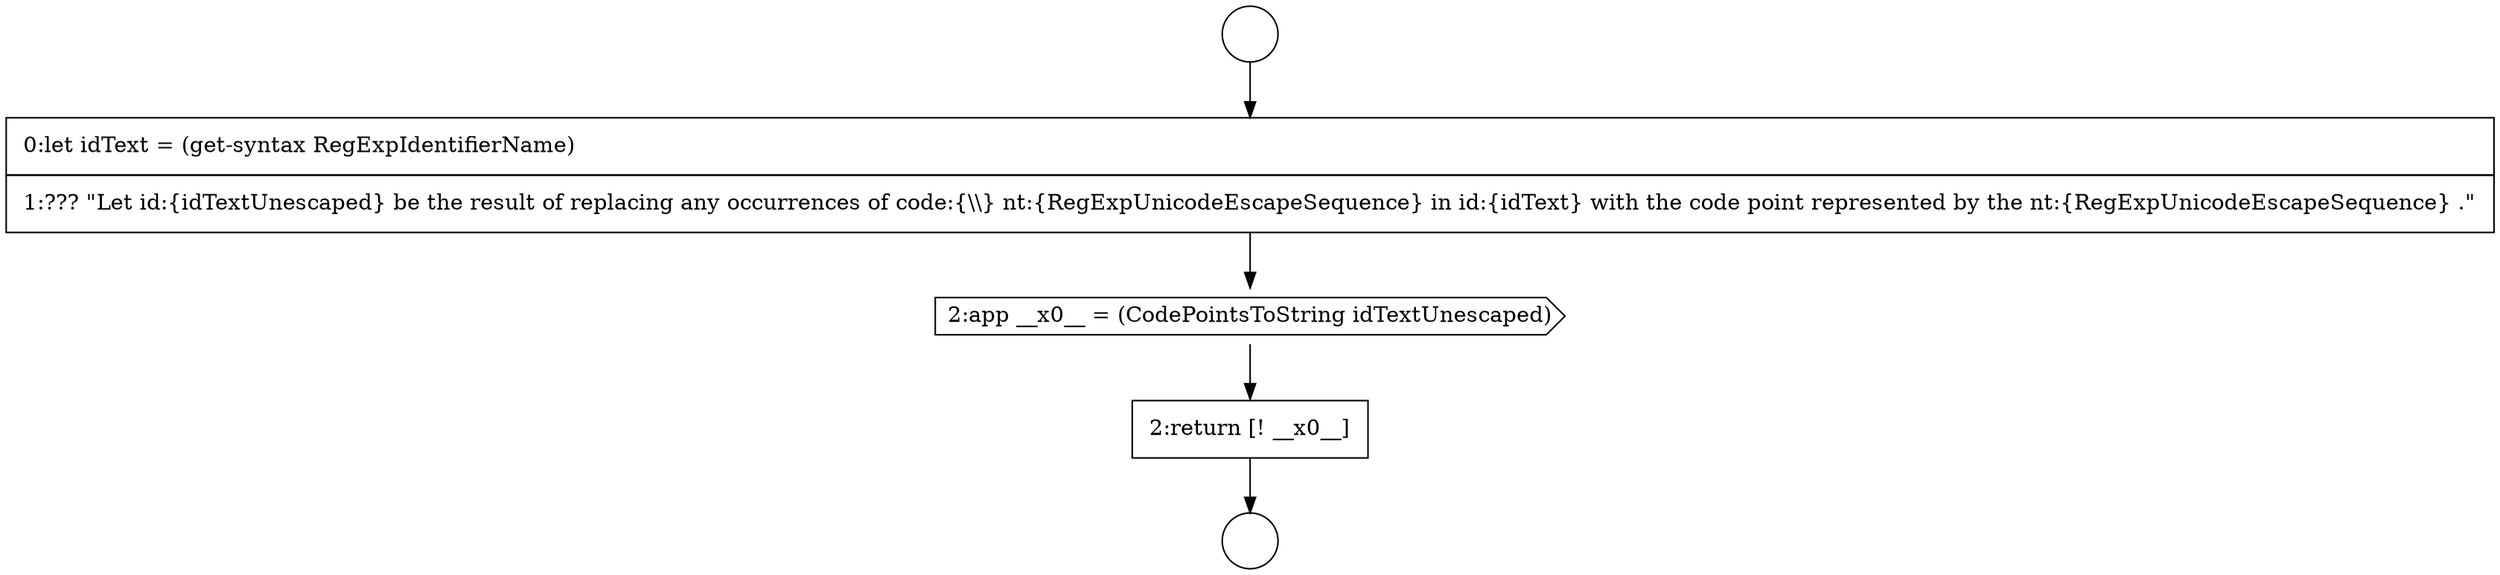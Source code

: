 digraph {
  node14622 [shape=none, margin=0, label=<<font color="black">
    <table border="0" cellborder="1" cellspacing="0" cellpadding="10">
      <tr><td align="left">0:let idText = (get-syntax RegExpIdentifierName)</td></tr>
      <tr><td align="left">1:??? &quot;Let id:{idTextUnescaped} be the result of replacing any occurrences of code:{\\\\} nt:{RegExpUnicodeEscapeSequence} in id:{idText} with the code point represented by the nt:{RegExpUnicodeEscapeSequence} .&quot;</td></tr>
    </table>
  </font>> color="black" fillcolor="white" style=filled]
  node14623 [shape=cds, label=<<font color="black">2:app __x0__ = (CodePointsToString idTextUnescaped)</font>> color="black" fillcolor="white" style=filled]
  node14620 [shape=circle label=" " color="black" fillcolor="white" style=filled]
  node14624 [shape=none, margin=0, label=<<font color="black">
    <table border="0" cellborder="1" cellspacing="0" cellpadding="10">
      <tr><td align="left">2:return [! __x0__]</td></tr>
    </table>
  </font>> color="black" fillcolor="white" style=filled]
  node14621 [shape=circle label=" " color="black" fillcolor="white" style=filled]
  node14620 -> node14622 [ color="black"]
  node14622 -> node14623 [ color="black"]
  node14623 -> node14624 [ color="black"]
  node14624 -> node14621 [ color="black"]
}
